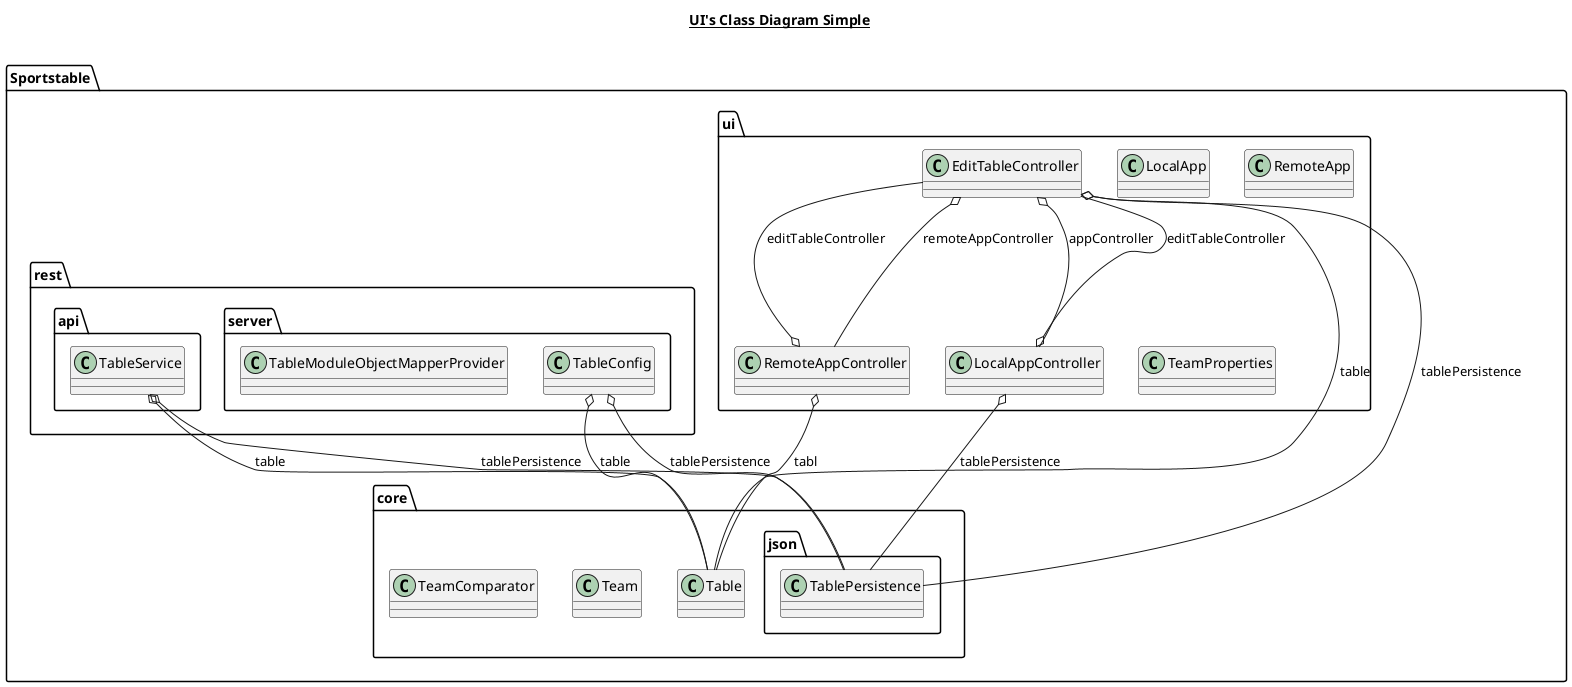@startuml

title __UI's Class Diagram Simple__\n

namespace Sportstable.core {
          class Table {

          }

          class Team {

          }


          class TeamComparator {
          }
        }

    namespace Sportstable.ui {

      class EditTableController{

              }
        class LocalApp{

        }

        class LocalAppController{

        }

        class RemoteApp{

        }

        class RemoteAppController{

        }



      class TeamProperties {

      }
    }

    namespace Sportstable.core.json {
      class TablePersistence {

      }
    }

   namespace Sportstable.rest {
   namespace Sportstable.rest.api{
   class TableService{

   }

   }

   namespace Sportstable.rest.server{
   class TableConfig{

   }
   class TableModuleObjectMapperProvider{

   }
   }
   }








  Sportstable.ui.EditTableController o-- Sportstable.ui.LocalAppController : appController

  Sportstable.ui.EditTableController o-- Sportstable.core.Table : table
  Sportstable.ui.RemoteAppController o-- Sportstable.core.Table : tabl
  Sportstable.rest.api.TableService o-- Sportstable.core.Table : table
  Sportstable.rest.server.TableConfig o-- Sportstable.core.Table : table


  Sportstable.ui.EditTableController o-- Sportstable.core.json.TablePersistence : tablePersistence
  Sportstable.ui.LocalAppController o-- Sportstable.core.json.TablePersistence : tablePersistence
  Sportstable.rest.api.TableService o-- Sportstable.core.json.TablePersistence : tablePersistence
  Sportstable.rest.server.TableConfig o-- Sportstable.core.json.TablePersistence : tablePersistence




  Sportstable.ui.LocalAppController o-- Sportstable.ui.EditTableController : editTableController
  Sportstable.ui.RemoteAppController o-- Sportstable.ui.EditTableController : editTableController

  Sportstable.ui.EditTableController o-- Sportstable.ui.RemoteAppController : remoteAppController



@enduml
